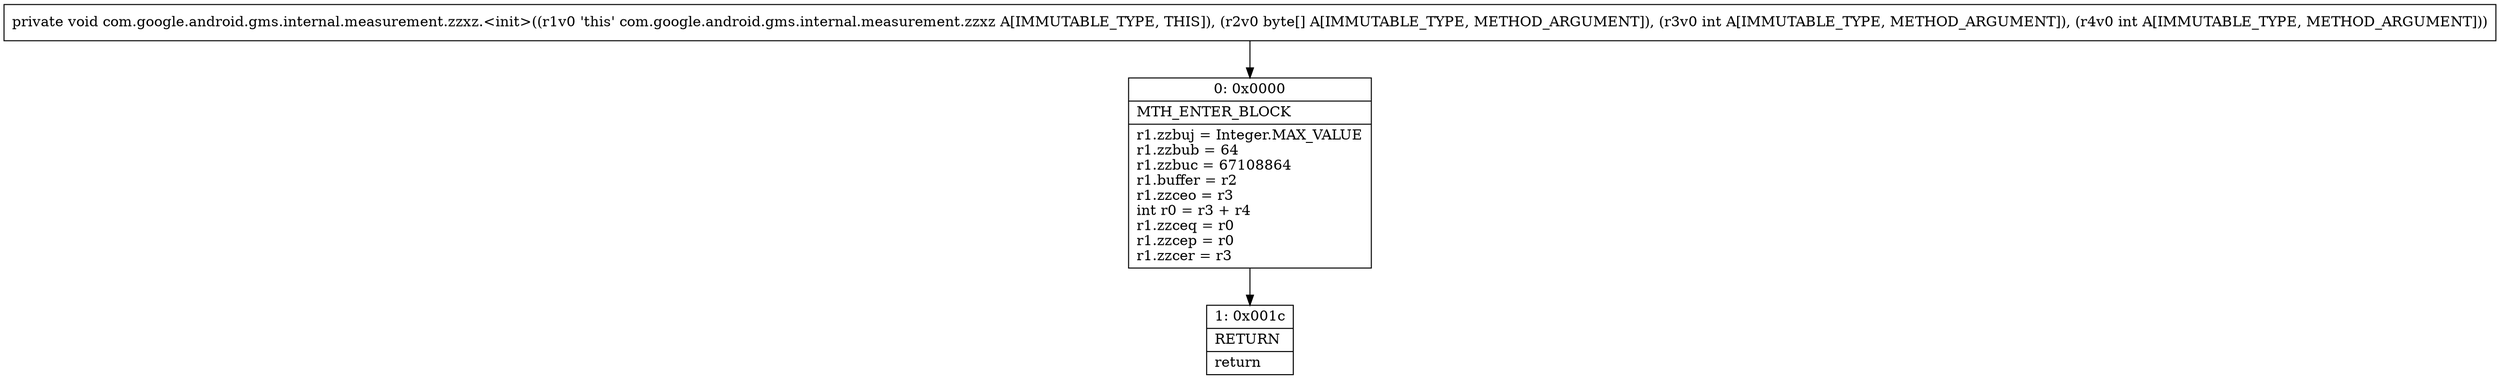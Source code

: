 digraph "CFG forcom.google.android.gms.internal.measurement.zzxz.\<init\>([BII)V" {
Node_0 [shape=record,label="{0\:\ 0x0000|MTH_ENTER_BLOCK\l|r1.zzbuj = Integer.MAX_VALUE\lr1.zzbub = 64\lr1.zzbuc = 67108864\lr1.buffer = r2\lr1.zzceo = r3\lint r0 = r3 + r4\lr1.zzceq = r0\lr1.zzcep = r0\lr1.zzcer = r3\l}"];
Node_1 [shape=record,label="{1\:\ 0x001c|RETURN\l|return\l}"];
MethodNode[shape=record,label="{private void com.google.android.gms.internal.measurement.zzxz.\<init\>((r1v0 'this' com.google.android.gms.internal.measurement.zzxz A[IMMUTABLE_TYPE, THIS]), (r2v0 byte[] A[IMMUTABLE_TYPE, METHOD_ARGUMENT]), (r3v0 int A[IMMUTABLE_TYPE, METHOD_ARGUMENT]), (r4v0 int A[IMMUTABLE_TYPE, METHOD_ARGUMENT])) }"];
MethodNode -> Node_0;
Node_0 -> Node_1;
}

